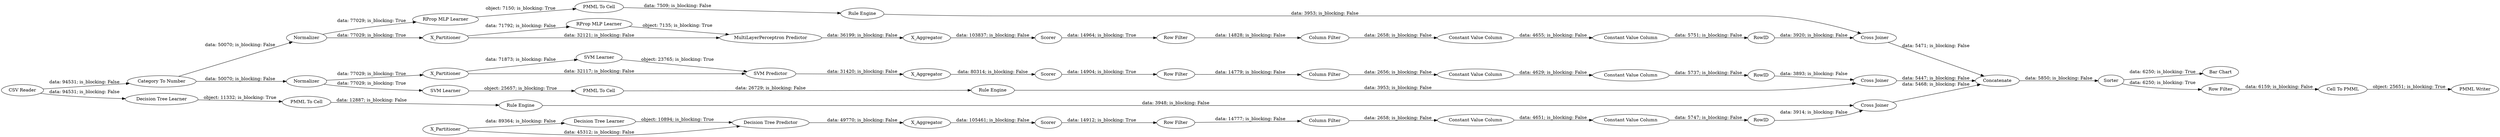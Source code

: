 digraph {
	"6008711736981419293_39" [label="Cross Joiner"]
	"-2103558137448020318_31" [label="Decision Tree Learner"]
	"-7916060971212289422_59" [label="Bar Chart"]
	"-6535751081498478391_292" [label="Constant Value Column"]
	"-7916060971212289422_53" [label="Row Filter"]
	"-132254603921831767_35" [label="RProp MLP Learner"]
	"199745396052447469_294" [label="Column Filter"]
	"6256013151263020091_293" [label=RowID]
	"6256013151263020091_292" [label="Constant Value Column"]
	"1424834733591056564_31" [label="RProp MLP Learner"]
	"2096524044993862635_34" [label="PMML To Cell"]
	"-186191341998380815_34" [label="Rule Engine"]
	"-2103558137448020318_32" [label="Decision Tree Predictor"]
	"1424834733591056564_7" [label=X_Aggregator]
	"6008711736981419293_63" [label=X_Partitioner]
	"-7916060971212289422_2" [label="Category To Number"]
	"199745396052447469_290" [label="Constant Value Column"]
	"2096524044993862635_35" [label="Rule Engine"]
	"199745396052447469_292" [label="Constant Value Column"]
	"-6535751081498478391_9" [label="Row Filter"]
	"6008711736981419293_31" [label="SVM Learner"]
	"6008711736981419293_32" [label="SVM Predictor"]
	"-2103558137448020318_7" [label=X_Aggregator]
	"1424834733591056564_40" [label=Scorer]
	"-6535751081498478391_294" [label="Column Filter"]
	"1424834733591056564_32" [label="MultiLayerPerceptron Predictor"]
	"-186191341998380815_28" [label="PMML To Cell"]
	"1424834733591056564_39" [label=Normalizer]
	"-7916060971212289422_52" [label=Sorter]
	"-2103558137448020318_38" [label="Cross Joiner"]
	"-132254603921831767_34" [label="Rule Engine"]
	"1424834733591056564_2" [label=X_Partitioner]
	"-6535751081498478391_290" [label="Constant Value Column"]
	"-7916060971212289422_54" [label="Cell To PMML"]
	"6256013151263020091_9" [label="Row Filter"]
	"199745396052447469_9" [label="Row Filter"]
	"6008711736981419293_41" [label=Scorer]
	"6256013151263020091_294" [label="Column Filter"]
	"-6535751081498478391_293" [label=RowID]
	"-7916060971212289422_60" [label=Concatenate]
	"-132254603921831767_22" [label="PMML To Cell"]
	"-7916060971212289422_1" [label="CSV Reader"]
	"2096524044993862635_33" [label="SVM Learner"]
	"199745396052447469_293" [label=RowID]
	"6256013151263020091_290" [label="Constant Value Column"]
	"-2103558137448020318_39" [label=Scorer]
	"-2103558137448020318_65" [label=X_Partitioner]
	"1424834733591056564_38" [label="Cross Joiner"]
	"-186191341998380815_33" [label="Decision Tree Learner"]
	"6008711736981419293_40" [label=Normalizer]
	"6008711736981419293_7" [label=X_Aggregator]
	"-7916060971212289422_61" [label="PMML Writer"]
	"-186191341998380815_28" -> "-186191341998380815_34" [label="data: 12887; is_blocking: False"]
	"1424834733591056564_31" -> "1424834733591056564_32" [label="object: 7135; is_blocking: True"]
	"-6535751081498478391_290" -> "-6535751081498478391_292" [label="data: 4629; is_blocking: False"]
	"1424834733591056564_32" -> "1424834733591056564_7" [label="data: 36199; is_blocking: False"]
	"-7916060971212289422_53" -> "-7916060971212289422_54" [label="data: 6159; is_blocking: False"]
	"-186191341998380815_34" -> "-2103558137448020318_38" [label="data: 3948; is_blocking: False"]
	"-2103558137448020318_38" -> "-7916060971212289422_60" [label="data: 5468; is_blocking: False"]
	"-7916060971212289422_60" -> "-7916060971212289422_52" [label="data: 5850; is_blocking: False"]
	"-2103558137448020318_39" -> "199745396052447469_9" [label="data: 14912; is_blocking: True"]
	"6256013151263020091_292" -> "6256013151263020091_293" [label="data: 5751; is_blocking: False"]
	"6256013151263020091_290" -> "6256013151263020091_292" [label="data: 4655; is_blocking: False"]
	"1424834733591056564_7" -> "1424834733591056564_40" [label="data: 103837; is_blocking: False"]
	"-2103558137448020318_65" -> "-2103558137448020318_32" [label="data: 45312; is_blocking: False"]
	"2096524044993862635_33" -> "2096524044993862635_34" [label="object: 25657; is_blocking: True"]
	"-2103558137448020318_65" -> "-2103558137448020318_31" [label="data: 89364; is_blocking: False"]
	"6008711736981419293_63" -> "6008711736981419293_32" [label="data: 32117; is_blocking: False"]
	"6008711736981419293_39" -> "-7916060971212289422_60" [label="data: 5447; is_blocking: False"]
	"-7916060971212289422_1" -> "-7916060971212289422_2" [label="data: 94531; is_blocking: False"]
	"6008711736981419293_7" -> "6008711736981419293_41" [label="data: 80314; is_blocking: False"]
	"1424834733591056564_40" -> "6256013151263020091_9" [label="data: 14964; is_blocking: True"]
	"-6535751081498478391_9" -> "-6535751081498478391_294" [label="data: 14779; is_blocking: False"]
	"199745396052447469_294" -> "199745396052447469_290" [label="data: 2658; is_blocking: False"]
	"1424834733591056564_39" -> "-132254603921831767_35" [label="data: 77029; is_blocking: True"]
	"-2103558137448020318_31" -> "-2103558137448020318_32" [label="object: 10894; is_blocking: True"]
	"-2103558137448020318_32" -> "-2103558137448020318_7" [label="data: 49770; is_blocking: False"]
	"-7916060971212289422_52" -> "-7916060971212289422_59" [label="data: 6250; is_blocking: True"]
	"-186191341998380815_33" -> "-186191341998380815_28" [label="object: 11332; is_blocking: True"]
	"-6535751081498478391_294" -> "-6535751081498478391_290" [label="data: 2656; is_blocking: False"]
	"199745396052447469_290" -> "199745396052447469_292" [label="data: 4651; is_blocking: False"]
	"-6535751081498478391_292" -> "-6535751081498478391_293" [label="data: 5737; is_blocking: False"]
	"199745396052447469_9" -> "199745396052447469_294" [label="data: 14777; is_blocking: False"]
	"1424834733591056564_38" -> "-7916060971212289422_60" [label="data: 5471; is_blocking: False"]
	"6256013151263020091_293" -> "1424834733591056564_38" [label="data: 3920; is_blocking: False"]
	"1424834733591056564_39" -> "1424834733591056564_2" [label="data: 77029; is_blocking: True"]
	"-2103558137448020318_7" -> "-2103558137448020318_39" [label="data: 105461; is_blocking: False"]
	"-7916060971212289422_2" -> "1424834733591056564_39" [label="data: 50070; is_blocking: False"]
	"1424834733591056564_2" -> "1424834733591056564_32" [label="data: 32121; is_blocking: False"]
	"-132254603921831767_34" -> "1424834733591056564_38" [label="data: 3953; is_blocking: False"]
	"6008711736981419293_40" -> "2096524044993862635_33" [label="data: 77029; is_blocking: True"]
	"-7916060971212289422_52" -> "-7916060971212289422_53" [label="data: 6250; is_blocking: True"]
	"6008711736981419293_32" -> "6008711736981419293_7" [label="data: 31420; is_blocking: False"]
	"6008711736981419293_31" -> "6008711736981419293_32" [label="object: 23765; is_blocking: True"]
	"-7916060971212289422_1" -> "-186191341998380815_33" [label="data: 94531; is_blocking: False"]
	"6008711736981419293_41" -> "-6535751081498478391_9" [label="data: 14904; is_blocking: True"]
	"-7916060971212289422_2" -> "6008711736981419293_40" [label="data: 50070; is_blocking: False"]
	"199745396052447469_292" -> "199745396052447469_293" [label="data: 5747; is_blocking: False"]
	"2096524044993862635_34" -> "2096524044993862635_35" [label="data: 26729; is_blocking: False"]
	"-132254603921831767_22" -> "-132254603921831767_34" [label="data: 7509; is_blocking: False"]
	"6256013151263020091_294" -> "6256013151263020091_290" [label="data: 2658; is_blocking: False"]
	"6008711736981419293_40" -> "6008711736981419293_63" [label="data: 77029; is_blocking: True"]
	"-7916060971212289422_54" -> "-7916060971212289422_61" [label="object: 25651; is_blocking: True"]
	"1424834733591056564_2" -> "1424834733591056564_31" [label="data: 71792; is_blocking: False"]
	"6256013151263020091_9" -> "6256013151263020091_294" [label="data: 14828; is_blocking: False"]
	"-6535751081498478391_293" -> "6008711736981419293_39" [label="data: 3893; is_blocking: False"]
	"2096524044993862635_35" -> "6008711736981419293_39" [label="data: 3953; is_blocking: False"]
	"6008711736981419293_63" -> "6008711736981419293_31" [label="data: 71873; is_blocking: False"]
	"-132254603921831767_35" -> "-132254603921831767_22" [label="object: 7150; is_blocking: True"]
	"199745396052447469_293" -> "-2103558137448020318_38" [label="data: 3914; is_blocking: False"]
	rankdir=LR
}
